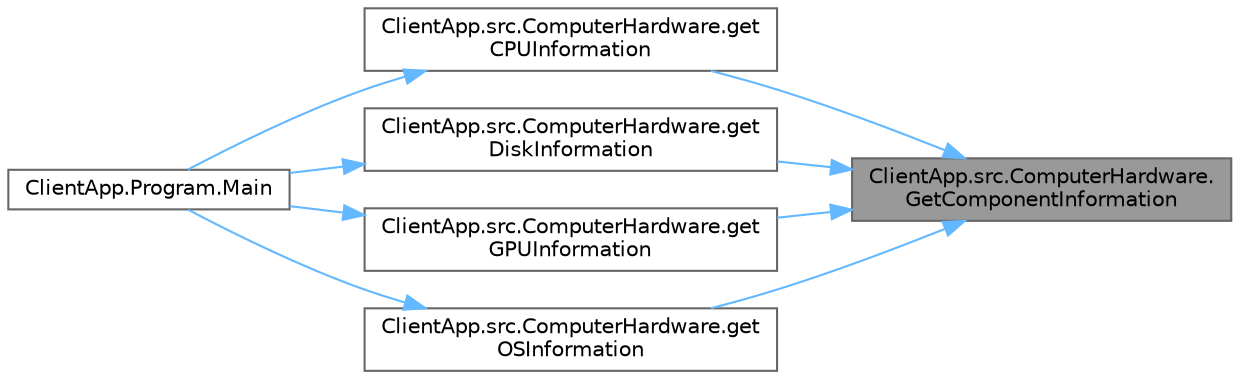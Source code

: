 digraph "ClientApp.src.ComputerHardware.GetComponentInformation"
{
 // INTERACTIVE_SVG=YES
 // LATEX_PDF_SIZE
  bgcolor="transparent";
  edge [fontname=Helvetica,fontsize=10,labelfontname=Helvetica,labelfontsize=10];
  node [fontname=Helvetica,fontsize=10,shape=box,height=0.2,width=0.4];
  rankdir="RL";
  Node1 [id="Node000001",label="ClientApp.src.ComputerHardware.\lGetComponentInformation",height=0.2,width=0.4,color="gray40", fillcolor="grey60", style="filled", fontcolor="black",tooltip=" "];
  Node1 -> Node2 [id="edge1_Node000001_Node000002",dir="back",color="steelblue1",style="solid",tooltip=" "];
  Node2 [id="Node000002",label="ClientApp.src.ComputerHardware.get\lCPUInformation",height=0.2,width=0.4,color="grey40", fillcolor="white", style="filled",URL="$class_client_app_1_1src_1_1_computer_hardware.html#a1b2f3de44a49d20ed46a6db3d8180567",tooltip=" "];
  Node2 -> Node3 [id="edge2_Node000002_Node000003",dir="back",color="steelblue1",style="solid",tooltip=" "];
  Node3 [id="Node000003",label="ClientApp.Program.Main",height=0.2,width=0.4,color="grey40", fillcolor="white", style="filled",URL="$class_client_app_1_1_program.html#acfe9eda8539565f3c2daf01f0ad1005b",tooltip=" "];
  Node1 -> Node4 [id="edge3_Node000001_Node000004",dir="back",color="steelblue1",style="solid",tooltip=" "];
  Node4 [id="Node000004",label="ClientApp.src.ComputerHardware.get\lDiskInformation",height=0.2,width=0.4,color="grey40", fillcolor="white", style="filled",URL="$class_client_app_1_1src_1_1_computer_hardware.html#ae117f3af978715e3ed625731d85a2051",tooltip=" "];
  Node4 -> Node3 [id="edge4_Node000004_Node000003",dir="back",color="steelblue1",style="solid",tooltip=" "];
  Node1 -> Node5 [id="edge5_Node000001_Node000005",dir="back",color="steelblue1",style="solid",tooltip=" "];
  Node5 [id="Node000005",label="ClientApp.src.ComputerHardware.get\lGPUInformation",height=0.2,width=0.4,color="grey40", fillcolor="white", style="filled",URL="$class_client_app_1_1src_1_1_computer_hardware.html#a645df515033d956f994d2b2a1833597d",tooltip=" "];
  Node5 -> Node3 [id="edge6_Node000005_Node000003",dir="back",color="steelblue1",style="solid",tooltip=" "];
  Node1 -> Node6 [id="edge7_Node000001_Node000006",dir="back",color="steelblue1",style="solid",tooltip=" "];
  Node6 [id="Node000006",label="ClientApp.src.ComputerHardware.get\lOSInformation",height=0.2,width=0.4,color="grey40", fillcolor="white", style="filled",URL="$class_client_app_1_1src_1_1_computer_hardware.html#a1b7dbe72c40635a8c72bdfc51e1683b8",tooltip=" "];
  Node6 -> Node3 [id="edge8_Node000006_Node000003",dir="back",color="steelblue1",style="solid",tooltip=" "];
}
